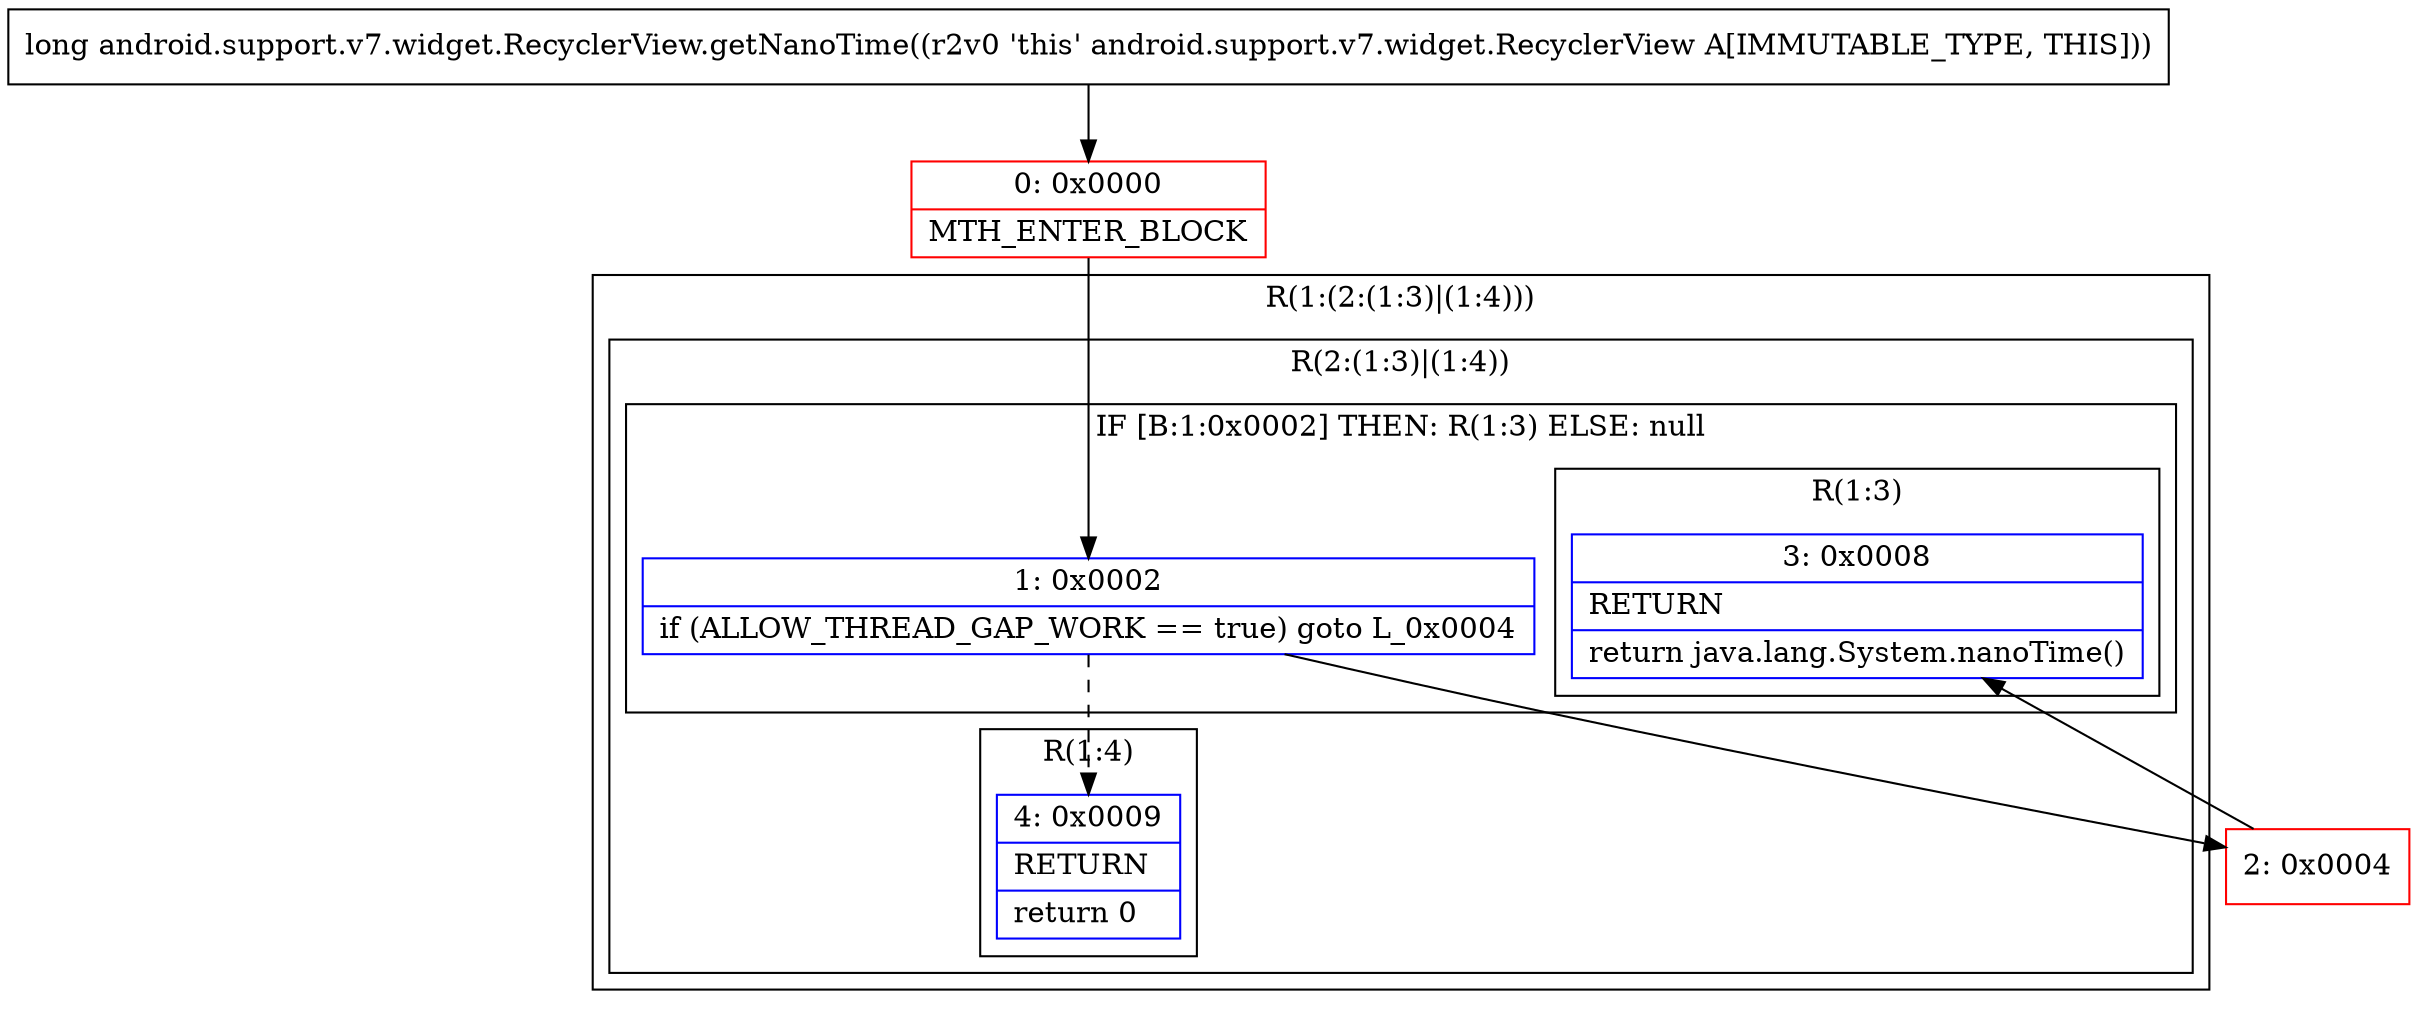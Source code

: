 digraph "CFG forandroid.support.v7.widget.RecyclerView.getNanoTime()J" {
subgraph cluster_Region_996120696 {
label = "R(1:(2:(1:3)|(1:4)))";
node [shape=record,color=blue];
subgraph cluster_Region_8850995 {
label = "R(2:(1:3)|(1:4))";
node [shape=record,color=blue];
subgraph cluster_IfRegion_816308666 {
label = "IF [B:1:0x0002] THEN: R(1:3) ELSE: null";
node [shape=record,color=blue];
Node_1 [shape=record,label="{1\:\ 0x0002|if (ALLOW_THREAD_GAP_WORK == true) goto L_0x0004\l}"];
subgraph cluster_Region_1694129158 {
label = "R(1:3)";
node [shape=record,color=blue];
Node_3 [shape=record,label="{3\:\ 0x0008|RETURN\l|return java.lang.System.nanoTime()\l}"];
}
}
subgraph cluster_Region_589403321 {
label = "R(1:4)";
node [shape=record,color=blue];
Node_4 [shape=record,label="{4\:\ 0x0009|RETURN\l|return 0\l}"];
}
}
}
Node_0 [shape=record,color=red,label="{0\:\ 0x0000|MTH_ENTER_BLOCK\l}"];
Node_2 [shape=record,color=red,label="{2\:\ 0x0004}"];
MethodNode[shape=record,label="{long android.support.v7.widget.RecyclerView.getNanoTime((r2v0 'this' android.support.v7.widget.RecyclerView A[IMMUTABLE_TYPE, THIS])) }"];
MethodNode -> Node_0;
Node_1 -> Node_2;
Node_1 -> Node_4[style=dashed];
Node_0 -> Node_1;
Node_2 -> Node_3;
}

